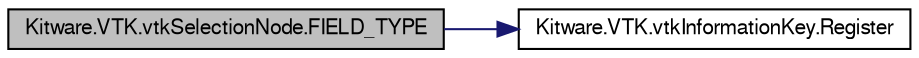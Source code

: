 digraph G
{
  bgcolor="transparent";
  edge [fontname="FreeSans",fontsize="10",labelfontname="FreeSans",labelfontsize="10"];
  node [fontname="FreeSans",fontsize="10",shape=record];
  rankdir="LR";
  Node1 [label="Kitware.VTK.vtkSelectionNode.FIELD_TYPE",height=0.2,width=0.4,color="black", fillcolor="grey75", style="filled" fontcolor="black"];
  Node1 -> Node2 [color="midnightblue",fontsize="10",style="solid",fontname="FreeSans"];
  Node2 [label="Kitware.VTK.vtkInformationKey.Register",height=0.2,width=0.4,color="black",URL="$class_kitware_1_1_v_t_k_1_1vtk_information_key.html#a8c2180b365ba1dcb3acfb82a47eac664",tooltip="Prevent normal vtkObject reference counting behavior."];
}
